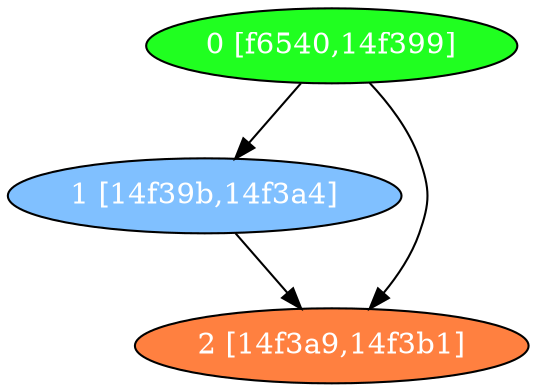 diGraph libnss3{
	libnss3_0  [style=filled fillcolor="#20FF20" fontcolor="#ffffff" shape=oval label="0 [f6540,14f399]"]
	libnss3_1  [style=filled fillcolor="#80C0FF" fontcolor="#ffffff" shape=oval label="1 [14f39b,14f3a4]"]
	libnss3_2  [style=filled fillcolor="#FF8040" fontcolor="#ffffff" shape=oval label="2 [14f3a9,14f3b1]"]

	libnss3_0 -> libnss3_1
	libnss3_0 -> libnss3_2
	libnss3_1 -> libnss3_2
}